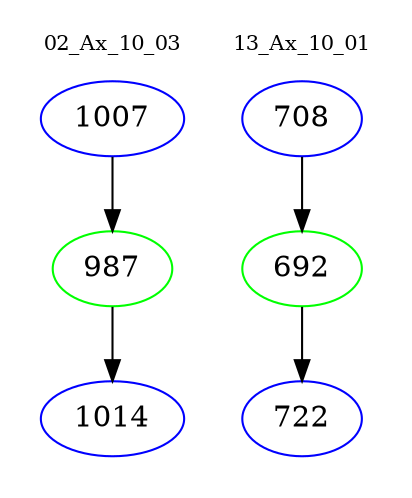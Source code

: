 digraph{
subgraph cluster_0 {
color = white
label = "02_Ax_10_03";
fontsize=10;
T0_1007 [label="1007", color="blue"]
T0_1007 -> T0_987 [color="black"]
T0_987 [label="987", color="green"]
T0_987 -> T0_1014 [color="black"]
T0_1014 [label="1014", color="blue"]
}
subgraph cluster_1 {
color = white
label = "13_Ax_10_01";
fontsize=10;
T1_708 [label="708", color="blue"]
T1_708 -> T1_692 [color="black"]
T1_692 [label="692", color="green"]
T1_692 -> T1_722 [color="black"]
T1_722 [label="722", color="blue"]
}
}
